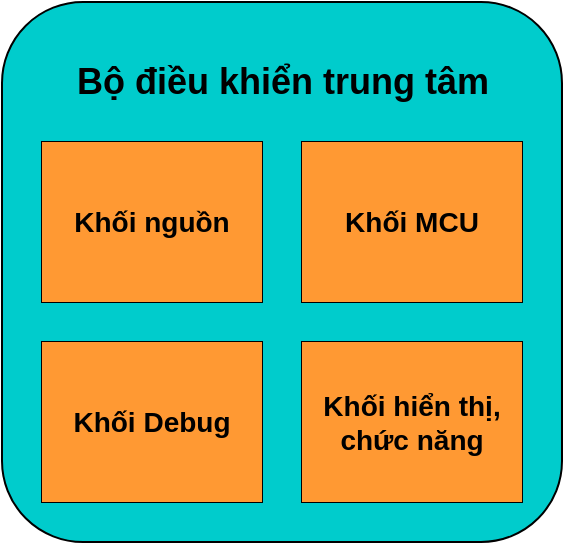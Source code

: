 <mxfile version="21.0.2" type="device"><diagram name="Trang-1" id="XjpZC0jJ_tFw4_xp0vXe"><mxGraphModel dx="1150" dy="505" grid="1" gridSize="10" guides="1" tooltips="1" connect="1" arrows="1" fold="1" page="1" pageScale="1" pageWidth="850" pageHeight="1100" math="0" shadow="0"><root><mxCell id="0"/><mxCell id="1" parent="0"/><mxCell id="meNliq8n24eVH8rLt2PF-1" value="" style="rounded=1;whiteSpace=wrap;html=1;fillColor=#00CCCC;" vertex="1" parent="1"><mxGeometry x="200" y="60" width="280" height="270" as="geometry"/></mxCell><mxCell id="meNliq8n24eVH8rLt2PF-2" value="" style="rounded=0;whiteSpace=wrap;html=1;" vertex="1" parent="1"><mxGeometry x="220" y="130" width="110" height="80" as="geometry"/></mxCell><mxCell id="meNliq8n24eVH8rLt2PF-3" value="" style="rounded=0;whiteSpace=wrap;html=1;" vertex="1" parent="1"><mxGeometry x="220" y="230" width="110" height="80" as="geometry"/></mxCell><mxCell id="meNliq8n24eVH8rLt2PF-4" value="" style="rounded=0;whiteSpace=wrap;html=1;" vertex="1" parent="1"><mxGeometry x="350" y="130" width="110" height="80" as="geometry"/></mxCell><mxCell id="meNliq8n24eVH8rLt2PF-5" value="" style="rounded=0;whiteSpace=wrap;html=1;" vertex="1" parent="1"><mxGeometry x="350" y="230" width="110" height="80" as="geometry"/></mxCell><mxCell id="meNliq8n24eVH8rLt2PF-6" value="&lt;b&gt;&lt;font style=&quot;font-size: 14px;&quot;&gt;Khối nguồn&lt;/font&gt;&lt;/b&gt;" style="text;html=1;strokeColor=none;fillColor=#FF9933;align=center;verticalAlign=middle;whiteSpace=wrap;rounded=0;" vertex="1" parent="1"><mxGeometry x="220" y="130" width="110" height="80" as="geometry"/></mxCell><mxCell id="meNliq8n24eVH8rLt2PF-7" value="&lt;span style=&quot;font-size: 14px;&quot;&gt;&lt;b&gt;Khối MCU&lt;/b&gt;&lt;/span&gt;" style="text;html=1;strokeColor=none;fillColor=#FF9933;align=center;verticalAlign=middle;whiteSpace=wrap;rounded=0;" vertex="1" parent="1"><mxGeometry x="350" y="130" width="110" height="80" as="geometry"/></mxCell><mxCell id="meNliq8n24eVH8rLt2PF-8" value="&lt;b&gt;&lt;font style=&quot;font-size: 14px;&quot;&gt;Khối Debug&lt;/font&gt;&lt;/b&gt;" style="text;html=1;strokeColor=none;fillColor=#FF9933;align=center;verticalAlign=middle;whiteSpace=wrap;rounded=0;" vertex="1" parent="1"><mxGeometry x="220" y="230" width="110" height="80" as="geometry"/></mxCell><mxCell id="meNliq8n24eVH8rLt2PF-9" value="&lt;b&gt;&lt;font style=&quot;font-size: 14px;&quot;&gt;Khối hiển thị, chức năng&lt;/font&gt;&lt;/b&gt;" style="text;html=1;strokeColor=none;fillColor=#FF9933;align=center;verticalAlign=middle;whiteSpace=wrap;rounded=0;" vertex="1" parent="1"><mxGeometry x="350" y="230" width="110" height="80" as="geometry"/></mxCell><mxCell id="meNliq8n24eVH8rLt2PF-10" value="&lt;font style=&quot;font-size: 18px;&quot;&gt;&lt;b&gt;Bộ điều khiển trung tâm&lt;/b&gt;&lt;/font&gt;" style="text;html=1;strokeColor=none;fillColor=none;align=center;verticalAlign=middle;whiteSpace=wrap;rounded=0;" vertex="1" parent="1"><mxGeometry x="227.5" y="80" width="225" height="40" as="geometry"/></mxCell></root></mxGraphModel></diagram></mxfile>